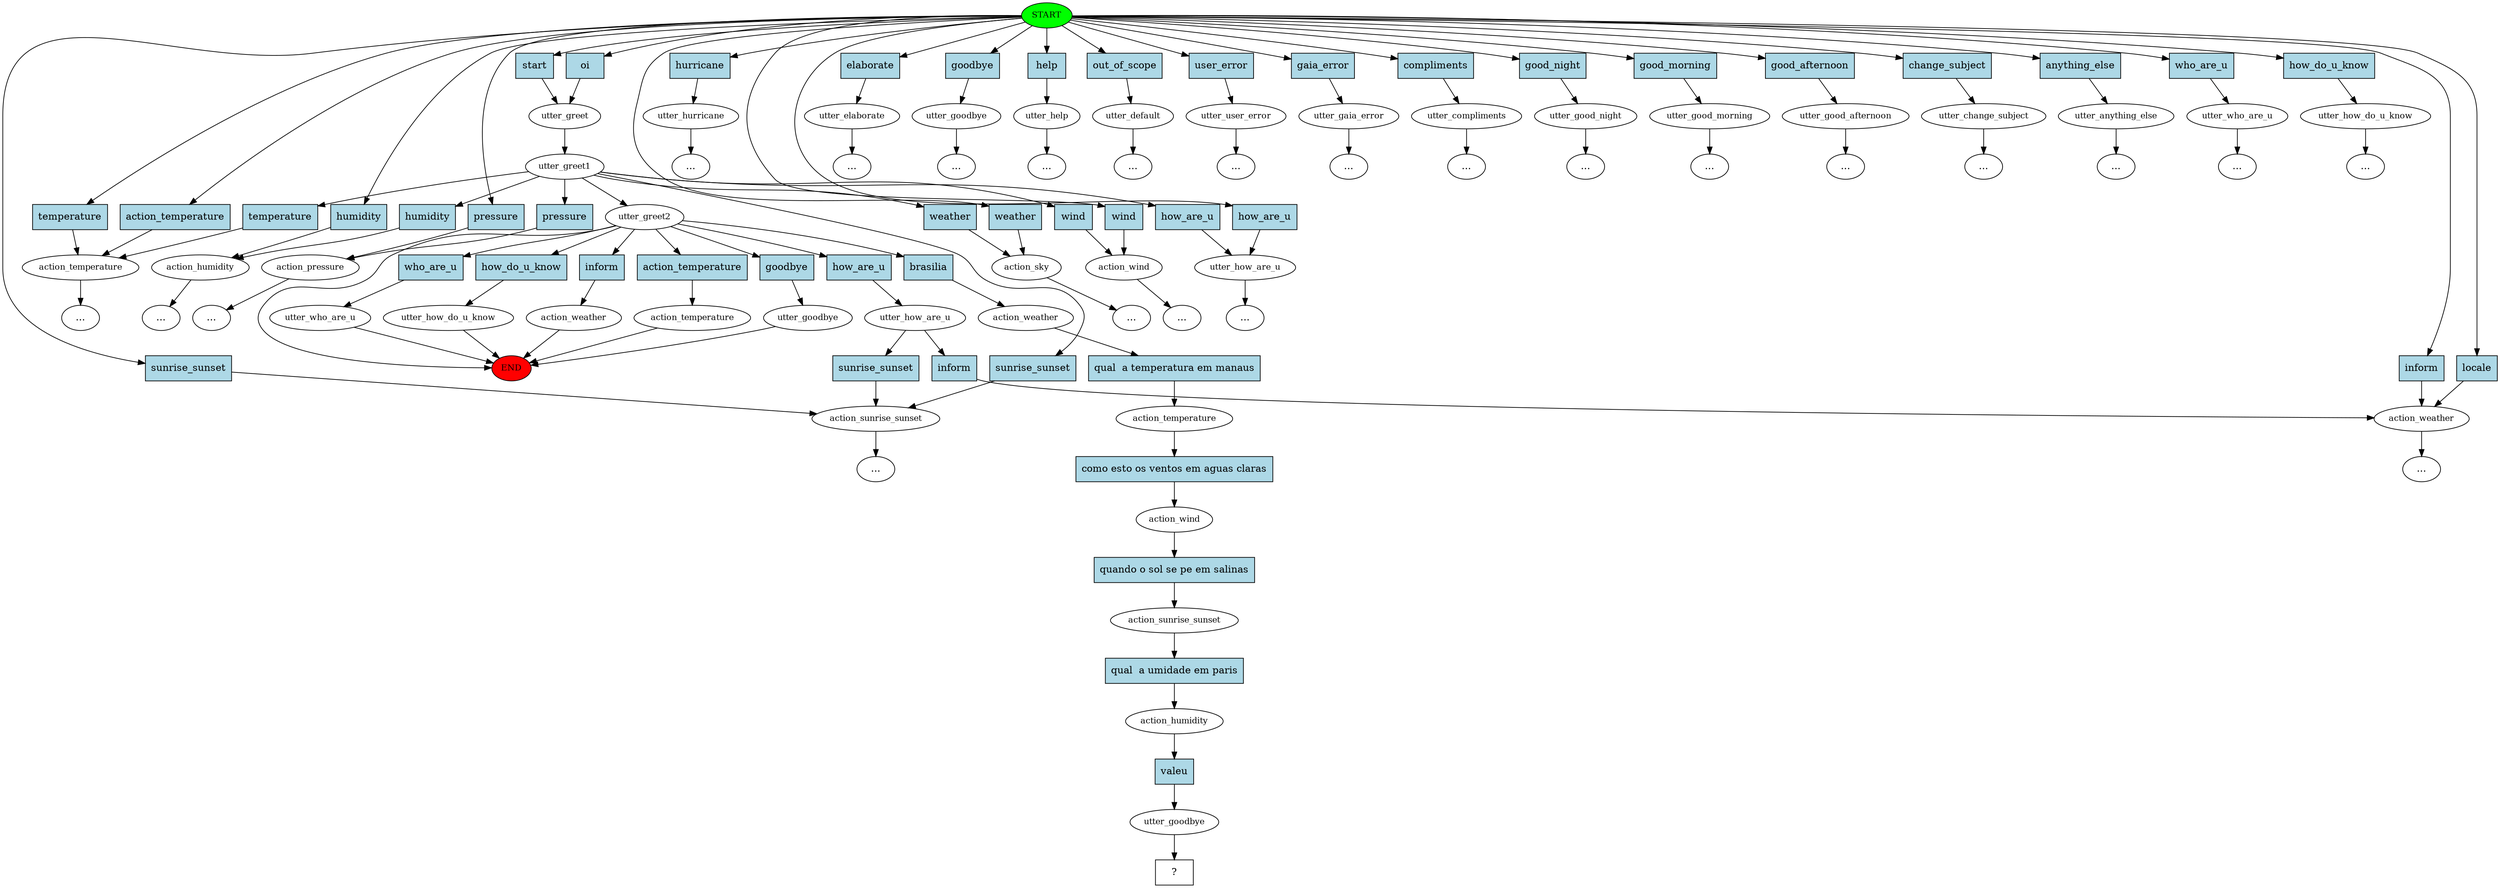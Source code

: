 digraph  {
0 [class="start active", fillcolor=green, fontsize=12, label=START, style=filled];
"-1" [class=end, fillcolor=red, fontsize=12, label=END, style=filled];
1 [class=active, fontsize=12, label=utter_greet];
2 [class=active, fontsize=12, label=utter_greet1];
3 [class="", fontsize=12, label=utter_how_are_u];
4 [class="", fontsize=12, label=action_temperature];
11 [class="", fontsize=12, label=action_pressure];
"-8" [class=ellipsis, label="..."];
15 [class="", fontsize=12, label=action_humidity];
"-10" [class=ellipsis, label="..."];
22 [class="", fontsize=12, label=action_sky];
"-14" [class=ellipsis, label="..."];
31 [class="", fontsize=12, label=action_wind];
"-16" [class=ellipsis, label="..."];
36 [class="", fontsize=12, label=action_sunrise_sunset];
42 [class=active, fontsize=12, label=utter_greet2];
43 [class="", fontsize=12, label=utter_how_are_u];
"-20" [class=ellipsis, label="..."];
45 [class="", fontsize=12, label=utter_hurricane];
"-21" [class=ellipsis, label="..."];
46 [class="", fontsize=12, label=action_weather];
47 [class="", fontsize=12, label=utter_elaborate];
51 [class="", fontsize=12, label=action_weather];
"-25" [class=ellipsis, label="..."];
60 [class="", fontsize=12, label=utter_goodbye];
"-28" [class=ellipsis, label="..."];
"-29" [class=ellipsis, label="..."];
67 [class="", fontsize=12, label=utter_help];
"-31" [class=ellipsis, label="..."];
"-32" [class=ellipsis, label="..."];
69 [class="", fontsize=12, label=utter_default];
"-33" [class=ellipsis, label="..."];
70 [class="", fontsize=12, label=utter_user_error];
"-34" [class=ellipsis, label="..."];
71 [class="", fontsize=12, label=utter_gaia_error];
"-35" [class=ellipsis, label="..."];
72 [class="", fontsize=12, label=utter_compliments];
"-36" [class=ellipsis, label="..."];
76 [class="", fontsize=12, label=utter_goodbye];
80 [class="", fontsize=12, label=utter_good_night];
81 [class="", fontsize=12, label=utter_good_morning];
"-38" [class=ellipsis, label="..."];
"-39" [class=ellipsis, label="..."];
83 [class="", fontsize=12, label=utter_good_afternoon];
"-40" [class=ellipsis, label="..."];
84 [class="", fontsize=12, label=utter_change_subject];
"-41" [class=ellipsis, label="..."];
88 [class="", fontsize=12, label=utter_anything_else];
"-42" [class=ellipsis, label="..."];
92 [class="", fontsize=12, label=action_temperature];
"-43" [class=ellipsis, label="..."];
94 [class="", fontsize=12, label=utter_who_are_u];
"-44" [class=ellipsis, label="..."];
98 [class="", fontsize=12, label=utter_who_are_u];
99 [class="", fontsize=12, label=utter_how_do_u_know];
"-45" [class=ellipsis, label="..."];
103 [class="", fontsize=12, label=utter_how_do_u_know];
107 [class=active, fontsize=12, label=action_weather];
108 [class=active, fontsize=12, label=action_temperature];
109 [class=active, fontsize=12, label=action_wind];
110 [class=active, fontsize=12, label=action_sunrise_sunset];
111 [class=active, fontsize=12, label=action_humidity];
112 [class=active, fontsize=12, label=utter_goodbye];
113 [class="intent dashed active", label="  ?  ", shape=rect];
114 [class="intent active", fillcolor=lightblue, label=oi, shape=rect, style=filled];
115 [class=intent, fillcolor=lightblue, label=start, shape=rect, style=filled];
116 [class=intent, fillcolor=lightblue, label=temperature, shape=rect, style=filled];
117 [class=intent, fillcolor=lightblue, label=action_temperature, shape=rect, style=filled];
118 [class=intent, fillcolor=lightblue, label=pressure, shape=rect, style=filled];
119 [class=intent, fillcolor=lightblue, label=humidity, shape=rect, style=filled];
120 [class=intent, fillcolor=lightblue, label=weather, shape=rect, style=filled];
121 [class=intent, fillcolor=lightblue, label=sunrise_sunset, shape=rect, style=filled];
122 [class=intent, fillcolor=lightblue, label=hurricane, shape=rect, style=filled];
123 [class=intent, fillcolor=lightblue, label=locale, shape=rect, style=filled];
124 [class=intent, fillcolor=lightblue, label=inform, shape=rect, style=filled];
125 [class=intent, fillcolor=lightblue, label=elaborate, shape=rect, style=filled];
126 [class=intent, fillcolor=lightblue, label=goodbye, shape=rect, style=filled];
127 [class=intent, fillcolor=lightblue, label=help, shape=rect, style=filled];
128 [class=intent, fillcolor=lightblue, label=out_of_scope, shape=rect, style=filled];
129 [class=intent, fillcolor=lightblue, label=user_error, shape=rect, style=filled];
130 [class=intent, fillcolor=lightblue, label=gaia_error, shape=rect, style=filled];
131 [class=intent, fillcolor=lightblue, label=compliments, shape=rect, style=filled];
132 [class=intent, fillcolor=lightblue, label=good_night, shape=rect, style=filled];
133 [class=intent, fillcolor=lightblue, label=good_morning, shape=rect, style=filled];
134 [class=intent, fillcolor=lightblue, label=good_afternoon, shape=rect, style=filled];
135 [class=intent, fillcolor=lightblue, label=change_subject, shape=rect, style=filled];
136 [class=intent, fillcolor=lightblue, label=anything_else, shape=rect, style=filled];
137 [class=intent, fillcolor=lightblue, label=who_are_u, shape=rect, style=filled];
138 [class=intent, fillcolor=lightblue, label=how_do_u_know, shape=rect, style=filled];
139 [class=intent, fillcolor=lightblue, label=how_are_u, shape=rect, style=filled];
140 [class=intent, fillcolor=lightblue, label=wind, shape=rect, style=filled];
141 [class=intent, fillcolor=lightblue, label=how_are_u, shape=rect, style=filled];
142 [class=intent, fillcolor=lightblue, label=wind, shape=rect, style=filled];
143 [class=intent, fillcolor=lightblue, label=temperature, shape=rect, style=filled];
144 [class=intent, fillcolor=lightblue, label=pressure, shape=rect, style=filled];
145 [class=intent, fillcolor=lightblue, label=humidity, shape=rect, style=filled];
146 [class=intent, fillcolor=lightblue, label=weather, shape=rect, style=filled];
147 [class=intent, fillcolor=lightblue, label=sunrise_sunset, shape=rect, style=filled];
148 [class=intent, fillcolor=lightblue, label=how_are_u, shape=rect, style=filled];
149 [class=intent, fillcolor=lightblue, label=inform, shape=rect, style=filled];
150 [class=intent, fillcolor=lightblue, label=goodbye, shape=rect, style=filled];
151 [class=intent, fillcolor=lightblue, label=action_temperature, shape=rect, style=filled];
152 [class=intent, fillcolor=lightblue, label=who_are_u, shape=rect, style=filled];
153 [class=intent, fillcolor=lightblue, label=how_do_u_know, shape=rect, style=filled];
154 [class="intent active", fillcolor=lightblue, label=brasilia, shape=rect, style=filled];
155 [class=intent, fillcolor=lightblue, label=sunrise_sunset, shape=rect, style=filled];
156 [class=intent, fillcolor=lightblue, label=inform, shape=rect, style=filled];
157 [class="intent active", fillcolor=lightblue, label="qual  a temperatura em manaus", shape=rect, style=filled];
158 [class="intent active", fillcolor=lightblue, label="como esto os ventos em aguas claras", shape=rect, style=filled];
159 [class="intent active", fillcolor=lightblue, label="quando o sol se pe em salinas", shape=rect, style=filled];
160 [class="intent active", fillcolor=lightblue, label="qual  a umidade em paris", shape=rect, style=filled];
161 [class="intent active", fillcolor=lightblue, label=valeu, shape=rect, style=filled];
0 -> 114  [class=active, key=0];
0 -> 115  [class="", key=0];
0 -> 116  [class="", key=0];
0 -> 117  [class="", key=0];
0 -> 118  [class="", key=0];
0 -> 119  [class="", key=0];
0 -> 120  [class="", key=0];
0 -> 121  [class="", key=0];
0 -> 122  [class="", key=0];
0 -> 123  [class="", key=0];
0 -> 124  [class="", key=0];
0 -> 125  [class="", key=0];
0 -> 126  [class="", key=0];
0 -> 127  [class="", key=0];
0 -> 128  [class="", key=0];
0 -> 129  [class="", key=0];
0 -> 130  [class="", key=0];
0 -> 131  [class="", key=0];
0 -> 132  [class="", key=0];
0 -> 133  [class="", key=0];
0 -> 134  [class="", key=0];
0 -> 135  [class="", key=0];
0 -> 136  [class="", key=0];
0 -> 137  [class="", key=0];
0 -> 138  [class="", key=0];
0 -> 139  [class="", key=0];
0 -> 140  [class="", key=0];
1 -> 2  [class=active, key=NONE, label=""];
2 -> 42  [class=active, key=NONE, label=""];
2 -> 141  [class="", key=0];
2 -> 142  [class="", key=0];
2 -> 143  [class="", key=0];
2 -> 144  [class="", key=0];
2 -> 145  [class="", key=0];
2 -> 146  [class="", key=0];
2 -> 147  [class="", key=0];
3 -> "-29"  [class="", key=NONE, label=""];
4 -> "-43"  [class="", key=NONE, label=""];
11 -> "-8"  [class="", key=NONE, label=""];
15 -> "-10"  [class="", key=NONE, label=""];
22 -> "-14"  [class="", key=NONE, label=""];
31 -> "-16"  [class="", key=NONE, label=""];
36 -> "-20"  [class="", key=NONE, label=""];
42 -> "-1"  [class="", key=NONE, label=""];
42 -> 148  [class="", key=0];
42 -> 149  [class="", key=0];
42 -> 150  [class="", key=0];
42 -> 151  [class="", key=0];
42 -> 152  [class="", key=0];
42 -> 153  [class="", key=0];
42 -> 154  [class=active, key=0];
43 -> 155  [class="", key=0];
43 -> 156  [class="", key=0];
45 -> "-21"  [class="", key=NONE, label=""];
46 -> "-32"  [class="", key=NONE, label=""];
47 -> "-25"  [class="", key=NONE, label=""];
51 -> "-1"  [class="", key=NONE, label=""];
60 -> "-28"  [class="", key=NONE, label=""];
67 -> "-31"  [class="", key=NONE, label=""];
69 -> "-33"  [class="", key=NONE, label=""];
70 -> "-34"  [class="", key=NONE, label=""];
71 -> "-35"  [class="", key=NONE, label=""];
72 -> "-36"  [class="", key=NONE, label=""];
76 -> "-1"  [class="", key=NONE, label=""];
80 -> "-39"  [class="", key=NONE, label=""];
81 -> "-38"  [class="", key=NONE, label=""];
83 -> "-40"  [class="", key=NONE, label=""];
84 -> "-41"  [class="", key=NONE, label=""];
88 -> "-42"  [class="", key=NONE, label=""];
92 -> "-1"  [class="", key=NONE, label=""];
94 -> "-44"  [class="", key=NONE, label=""];
98 -> "-1"  [class="", key=NONE, label=""];
99 -> "-45"  [class="", key=NONE, label=""];
103 -> "-1"  [class="", key=NONE, label=""];
107 -> 157  [class=active, key=0];
108 -> 158  [class=active, key=0];
109 -> 159  [class=active, key=0];
110 -> 160  [class=active, key=0];
111 -> 161  [class=active, key=0];
112 -> 113  [class=active, key=NONE, label=""];
114 -> 1  [class=active, key=0];
115 -> 1  [class="", key=0];
116 -> 4  [class="", key=0];
117 -> 4  [class="", key=0];
118 -> 11  [class="", key=0];
119 -> 15  [class="", key=0];
120 -> 22  [class="", key=0];
121 -> 36  [class="", key=0];
122 -> 45  [class="", key=0];
123 -> 46  [class="", key=0];
124 -> 46  [class="", key=0];
125 -> 47  [class="", key=0];
126 -> 60  [class="", key=0];
127 -> 67  [class="", key=0];
128 -> 69  [class="", key=0];
129 -> 70  [class="", key=0];
130 -> 71  [class="", key=0];
131 -> 72  [class="", key=0];
132 -> 80  [class="", key=0];
133 -> 81  [class="", key=0];
134 -> 83  [class="", key=0];
135 -> 84  [class="", key=0];
136 -> 88  [class="", key=0];
137 -> 94  [class="", key=0];
138 -> 99  [class="", key=0];
139 -> 3  [class="", key=0];
140 -> 31  [class="", key=0];
141 -> 3  [class="", key=0];
142 -> 31  [class="", key=0];
143 -> 4  [class="", key=0];
144 -> 11  [class="", key=0];
145 -> 15  [class="", key=0];
146 -> 22  [class="", key=0];
147 -> 36  [class="", key=0];
148 -> 43  [class="", key=0];
149 -> 51  [class="", key=0];
150 -> 76  [class="", key=0];
151 -> 92  [class="", key=0];
152 -> 98  [class="", key=0];
153 -> 103  [class="", key=0];
154 -> 107  [class=active, key=0];
155 -> 36  [class="", key=0];
156 -> 46  [class="", key=0];
157 -> 108  [class=active, key=0];
158 -> 109  [class=active, key=0];
159 -> 110  [class=active, key=0];
160 -> 111  [class=active, key=0];
161 -> 112  [class=active, key=0];
}
